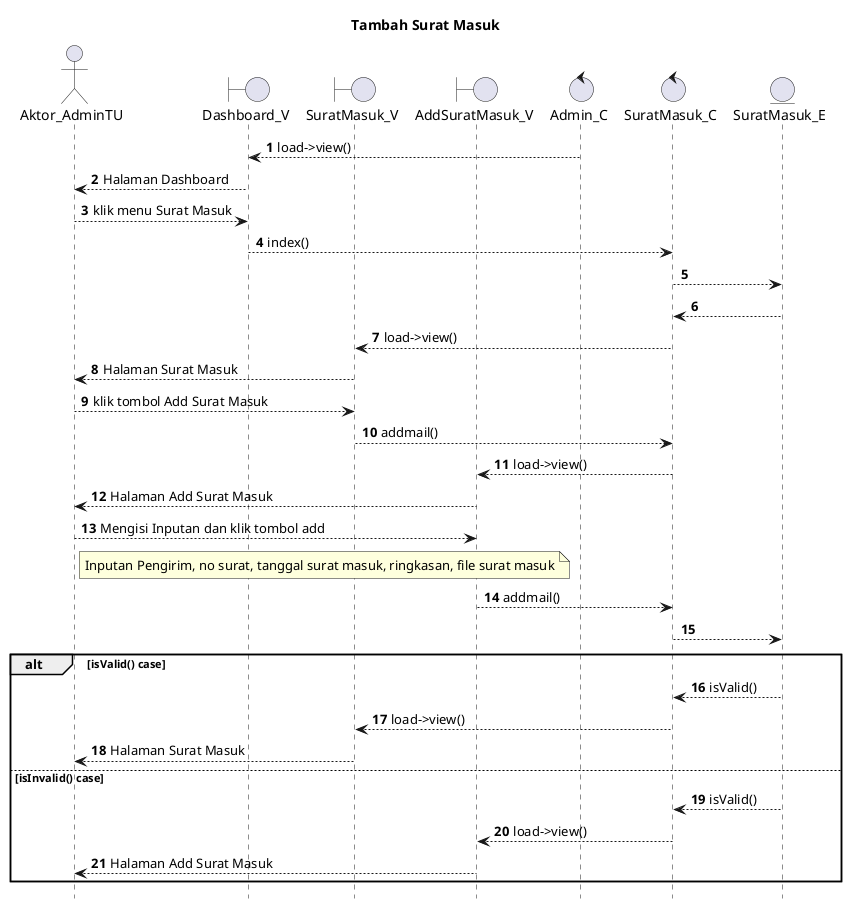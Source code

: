 @startuml

autonumber
hide footbox
title Tambah Surat Masuk

Actor Aktor_AdminTU
boundary Dashboard_V
boundary SuratMasuk_V
boundary AddSuratMasuk_V
control Admin_C
control SuratMasuk_C
Entity SuratMasuk_E

Admin_C --> Dashboard_V: load->view()
Dashboard_V --> Aktor_AdminTU: Halaman Dashboard
Aktor_AdminTU --> Dashboard_V: klik menu Surat Masuk
Dashboard_V --> SuratMasuk_C: index()
SuratMasuk_C --> SuratMasuk_E:
    
    SuratMasuk_E --> SuratMasuk_C:
    SuratMasuk_C --> SuratMasuk_V: load->view()
    SuratMasuk_V --> Aktor_AdminTU: Halaman Surat Masuk

Aktor_AdminTU --> SuratMasuk_V: klik tombol Add Surat Masuk
SuratMasuk_V --> SuratMasuk_C: addmail()
SuratMasuk_C --> AddSuratMasuk_V: load->view()
AddSuratMasuk_V --> Aktor_AdminTU: Halaman Add Surat Masuk

Aktor_AdminTU --> AddSuratMasuk_V: Mengisi Inputan dan klik tombol add
    note right of Aktor_AdminTU
        Inputan Pengirim, no surat, tanggal surat masuk, ringkasan, file surat masuk
            end note
AddSuratMasuk_V --> SuratMasuk_C: addmail()
SuratMasuk_C --> SuratMasuk_E:

alt isValid() case
    
    SuratMasuk_E --> SuratMasuk_C: isValid()
    SuratMasuk_C --> SuratMasuk_V: load->view()
    SuratMasuk_V --> Aktor_AdminTU: Halaman Surat Masuk

else isInvalid() case
    
    SuratMasuk_E --> SuratMasuk_C: isValid()
    SuratMasuk_C --> AddSuratMasuk_V: load->view()
    AddSuratMasuk_V --> Aktor_AdminTU: Halaman Add Surat Masuk 

end
@enduml